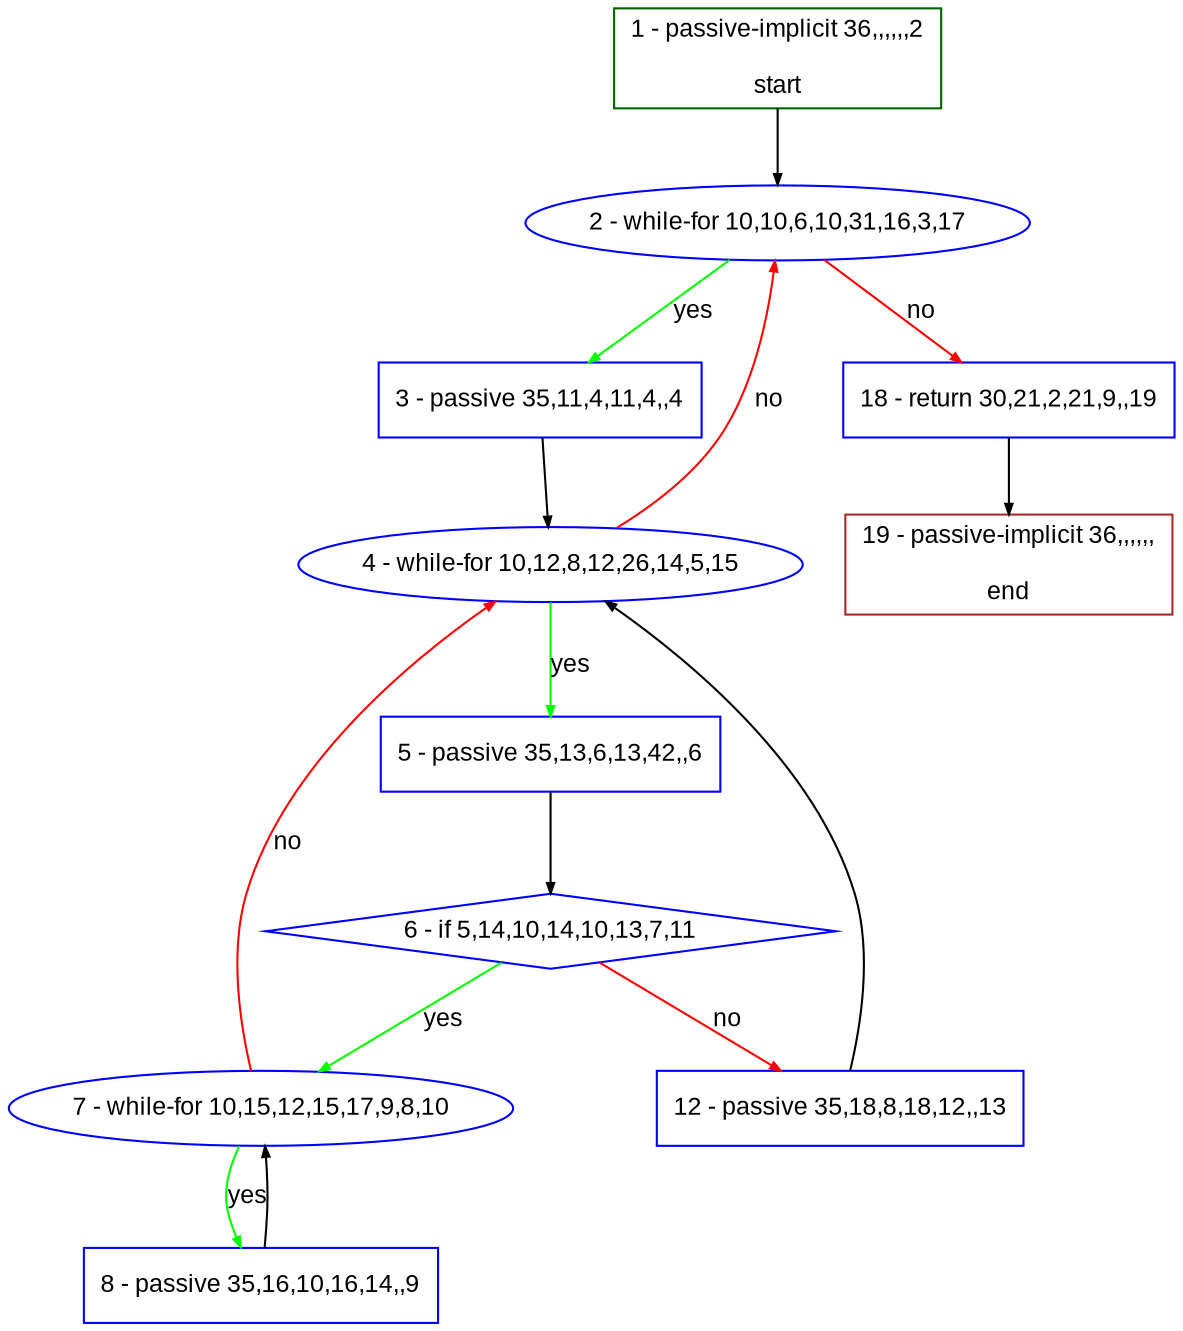 digraph "" {
  graph [bgcolor="white", fillcolor="#FFFFCC", pack="true", packmode="clust", fontname="Arial", label="", fontsize="12", compound="true", style="rounded,filled"];
  node [node_initialized="no", fillcolor="white", fontname="Arial", label="", color="grey", fontsize="12", fixedsize="false", compound="true", shape="rectangle", style="filled"];
  edge [arrowtail="none", lhead="", fontcolor="black", fontname="Arial", label="", color="black", fontsize="12", arrowhead="normal", arrowsize="0.5", compound="true", ltail="", dir="forward"];
  __N1 [fillcolor="#ffffff", label="2 - while-for 10,10,6,10,31,16,3,17", color="#0000ff", shape="oval", style="filled"];
  __N2 [fillcolor="#ffffff", label="1 - passive-implicit 36,,,,,,2\n\nstart", color="#006400", shape="box", style="filled"];
  __N3 [fillcolor="#ffffff", label="3 - passive 35,11,4,11,4,,4", color="#0000ff", shape="box", style="filled"];
  __N4 [fillcolor="#ffffff", label="18 - return 30,21,2,21,9,,19", color="#0000ff", shape="box", style="filled"];
  __N5 [fillcolor="#ffffff", label="4 - while-for 10,12,8,12,26,14,5,15", color="#0000ff", shape="oval", style="filled"];
  __N6 [fillcolor="#ffffff", label="5 - passive 35,13,6,13,42,,6", color="#0000ff", shape="box", style="filled"];
  __N7 [fillcolor="#ffffff", label="6 - if 5,14,10,14,10,13,7,11", color="#0000ff", shape="diamond", style="filled"];
  __N8 [fillcolor="#ffffff", label="7 - while-for 10,15,12,15,17,9,8,10", color="#0000ff", shape="oval", style="filled"];
  __N9 [fillcolor="#ffffff", label="12 - passive 35,18,8,18,12,,13", color="#0000ff", shape="box", style="filled"];
  __N10 [fillcolor="#ffffff", label="8 - passive 35,16,10,16,14,,9", color="#0000ff", shape="box", style="filled"];
  __N11 [fillcolor="#ffffff", label="19 - passive-implicit 36,,,,,,\n\nend", color="#a52a2a", shape="box", style="filled"];
  __N2 -> __N1 [arrowtail="none", color="#000000", label="", arrowhead="normal", dir="forward"];
  __N1 -> __N3 [arrowtail="none", color="#00ff00", label="yes", arrowhead="normal", dir="forward"];
  __N1 -> __N4 [arrowtail="none", color="#ff0000", label="no", arrowhead="normal", dir="forward"];
  __N3 -> __N5 [arrowtail="none", color="#000000", label="", arrowhead="normal", dir="forward"];
  __N5 -> __N1 [arrowtail="none", color="#ff0000", label="no", arrowhead="normal", dir="forward"];
  __N5 -> __N6 [arrowtail="none", color="#00ff00", label="yes", arrowhead="normal", dir="forward"];
  __N6 -> __N7 [arrowtail="none", color="#000000", label="", arrowhead="normal", dir="forward"];
  __N7 -> __N8 [arrowtail="none", color="#00ff00", label="yes", arrowhead="normal", dir="forward"];
  __N7 -> __N9 [arrowtail="none", color="#ff0000", label="no", arrowhead="normal", dir="forward"];
  __N8 -> __N5 [arrowtail="none", color="#ff0000", label="no", arrowhead="normal", dir="forward"];
  __N8 -> __N10 [arrowtail="none", color="#00ff00", label="yes", arrowhead="normal", dir="forward"];
  __N10 -> __N8 [arrowtail="none", color="#000000", label="", arrowhead="normal", dir="forward"];
  __N9 -> __N5 [arrowtail="none", color="#000000", label="", arrowhead="normal", dir="forward"];
  __N4 -> __N11 [arrowtail="none", color="#000000", label="", arrowhead="normal", dir="forward"];
}
